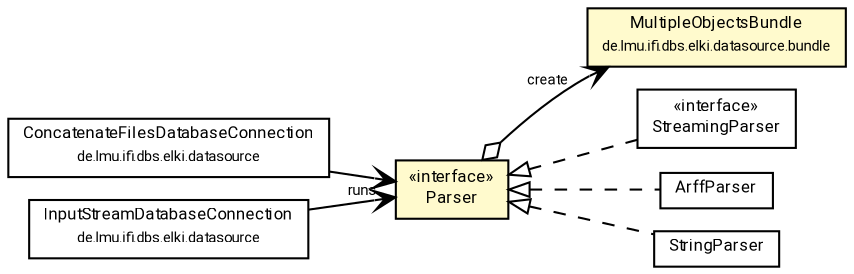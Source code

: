 #!/usr/local/bin/dot
#
# Class diagram 
# Generated by UMLGraph version R5_7_2-60-g0e99a6 (http://www.spinellis.gr/umlgraph/)
#

digraph G {
	graph [fontnames="svg"]
	edge [fontname="Roboto",fontsize=7,labelfontname="Roboto",labelfontsize=7,color="black"];
	node [fontname="Roboto",fontcolor="black",fontsize=8,shape=plaintext,margin=0,width=0,height=0];
	nodesep=0.15;
	ranksep=0.25;
	rankdir=LR;
	// de.lmu.ifi.dbs.elki.datasource.bundle.MultipleObjectsBundle
	c8096032 [label=<<table title="de.lmu.ifi.dbs.elki.datasource.bundle.MultipleObjectsBundle" border="0" cellborder="1" cellspacing="0" cellpadding="2" bgcolor="LemonChiffon" href="../bundle/MultipleObjectsBundle.html" target="_parent">
		<tr><td><table border="0" cellspacing="0" cellpadding="1">
		<tr><td align="center" balign="center"> <font face="Roboto">MultipleObjectsBundle</font> </td></tr>
		<tr><td align="center" balign="center"> <font face="Roboto" point-size="7.0">de.lmu.ifi.dbs.elki.datasource.bundle</font> </td></tr>
		</table></td></tr>
		</table>>, URL="../bundle/MultipleObjectsBundle.html"];
	// de.lmu.ifi.dbs.elki.datasource.parser.StreamingParser
	c8097605 [label=<<table title="de.lmu.ifi.dbs.elki.datasource.parser.StreamingParser" border="0" cellborder="1" cellspacing="0" cellpadding="2" href="StreamingParser.html" target="_parent">
		<tr><td><table border="0" cellspacing="0" cellpadding="1">
		<tr><td align="center" balign="center"> &#171;interface&#187; </td></tr>
		<tr><td align="center" balign="center"> <font face="Roboto">StreamingParser</font> </td></tr>
		</table></td></tr>
		</table>>, URL="StreamingParser.html"];
	// de.lmu.ifi.dbs.elki.datasource.parser.Parser
	c8097606 [label=<<table title="de.lmu.ifi.dbs.elki.datasource.parser.Parser" border="0" cellborder="1" cellspacing="0" cellpadding="2" bgcolor="lemonChiffon" href="Parser.html" target="_parent">
		<tr><td><table border="0" cellspacing="0" cellpadding="1">
		<tr><td align="center" balign="center"> &#171;interface&#187; </td></tr>
		<tr><td align="center" balign="center"> <font face="Roboto">Parser</font> </td></tr>
		</table></td></tr>
		</table>>, URL="Parser.html"];
	// de.lmu.ifi.dbs.elki.datasource.parser.ArffParser
	c8097609 [label=<<table title="de.lmu.ifi.dbs.elki.datasource.parser.ArffParser" border="0" cellborder="1" cellspacing="0" cellpadding="2" href="ArffParser.html" target="_parent">
		<tr><td><table border="0" cellspacing="0" cellpadding="1">
		<tr><td align="center" balign="center"> <font face="Roboto">ArffParser</font> </td></tr>
		</table></td></tr>
		</table>>, URL="ArffParser.html"];
	// de.lmu.ifi.dbs.elki.datasource.parser.StringParser
	c8097619 [label=<<table title="de.lmu.ifi.dbs.elki.datasource.parser.StringParser" border="0" cellborder="1" cellspacing="0" cellpadding="2" href="StringParser.html" target="_parent">
		<tr><td><table border="0" cellspacing="0" cellpadding="1">
		<tr><td align="center" balign="center"> <font face="Roboto">StringParser</font> </td></tr>
		</table></td></tr>
		</table>>, URL="StringParser.html"];
	// de.lmu.ifi.dbs.elki.datasource.ConcatenateFilesDatabaseConnection
	c8097635 [label=<<table title="de.lmu.ifi.dbs.elki.datasource.ConcatenateFilesDatabaseConnection" border="0" cellborder="1" cellspacing="0" cellpadding="2" href="../ConcatenateFilesDatabaseConnection.html" target="_parent">
		<tr><td><table border="0" cellspacing="0" cellpadding="1">
		<tr><td align="center" balign="center"> <font face="Roboto">ConcatenateFilesDatabaseConnection</font> </td></tr>
		<tr><td align="center" balign="center"> <font face="Roboto" point-size="7.0">de.lmu.ifi.dbs.elki.datasource</font> </td></tr>
		</table></td></tr>
		</table>>, URL="../ConcatenateFilesDatabaseConnection.html"];
	// de.lmu.ifi.dbs.elki.datasource.InputStreamDatabaseConnection
	c8097639 [label=<<table title="de.lmu.ifi.dbs.elki.datasource.InputStreamDatabaseConnection" border="0" cellborder="1" cellspacing="0" cellpadding="2" href="../InputStreamDatabaseConnection.html" target="_parent">
		<tr><td><table border="0" cellspacing="0" cellpadding="1">
		<tr><td align="center" balign="center"> <font face="Roboto">InputStreamDatabaseConnection</font> </td></tr>
		<tr><td align="center" balign="center"> <font face="Roboto" point-size="7.0">de.lmu.ifi.dbs.elki.datasource</font> </td></tr>
		</table></td></tr>
		</table>>, URL="../InputStreamDatabaseConnection.html"];
	// de.lmu.ifi.dbs.elki.datasource.parser.StreamingParser implements de.lmu.ifi.dbs.elki.datasource.parser.Parser
	c8097606 -> c8097605 [arrowtail=empty,style=dashed,dir=back,weight=9];
	// de.lmu.ifi.dbs.elki.datasource.parser.Parser navhas de.lmu.ifi.dbs.elki.datasource.bundle.MultipleObjectsBundle
	c8097606 -> c8096032 [arrowhead=open,arrowtail=ediamond,dir=both,weight=3,label="create"];
	// de.lmu.ifi.dbs.elki.datasource.parser.ArffParser implements de.lmu.ifi.dbs.elki.datasource.parser.Parser
	c8097606 -> c8097609 [arrowtail=empty,style=dashed,dir=back,weight=9];
	// de.lmu.ifi.dbs.elki.datasource.parser.StringParser implements de.lmu.ifi.dbs.elki.datasource.parser.Parser
	c8097606 -> c8097619 [arrowtail=empty,style=dashed,dir=back,weight=9];
	// de.lmu.ifi.dbs.elki.datasource.InputStreamDatabaseConnection navassoc de.lmu.ifi.dbs.elki.datasource.parser.Parser
	c8097639 -> c8097606 [arrowhead=open,weight=1,label="runs"];
	// de.lmu.ifi.dbs.elki.datasource.ConcatenateFilesDatabaseConnection navassoc de.lmu.ifi.dbs.elki.datasource.parser.Parser
	c8097635 -> c8097606 [arrowhead=open,weight=1];
}


